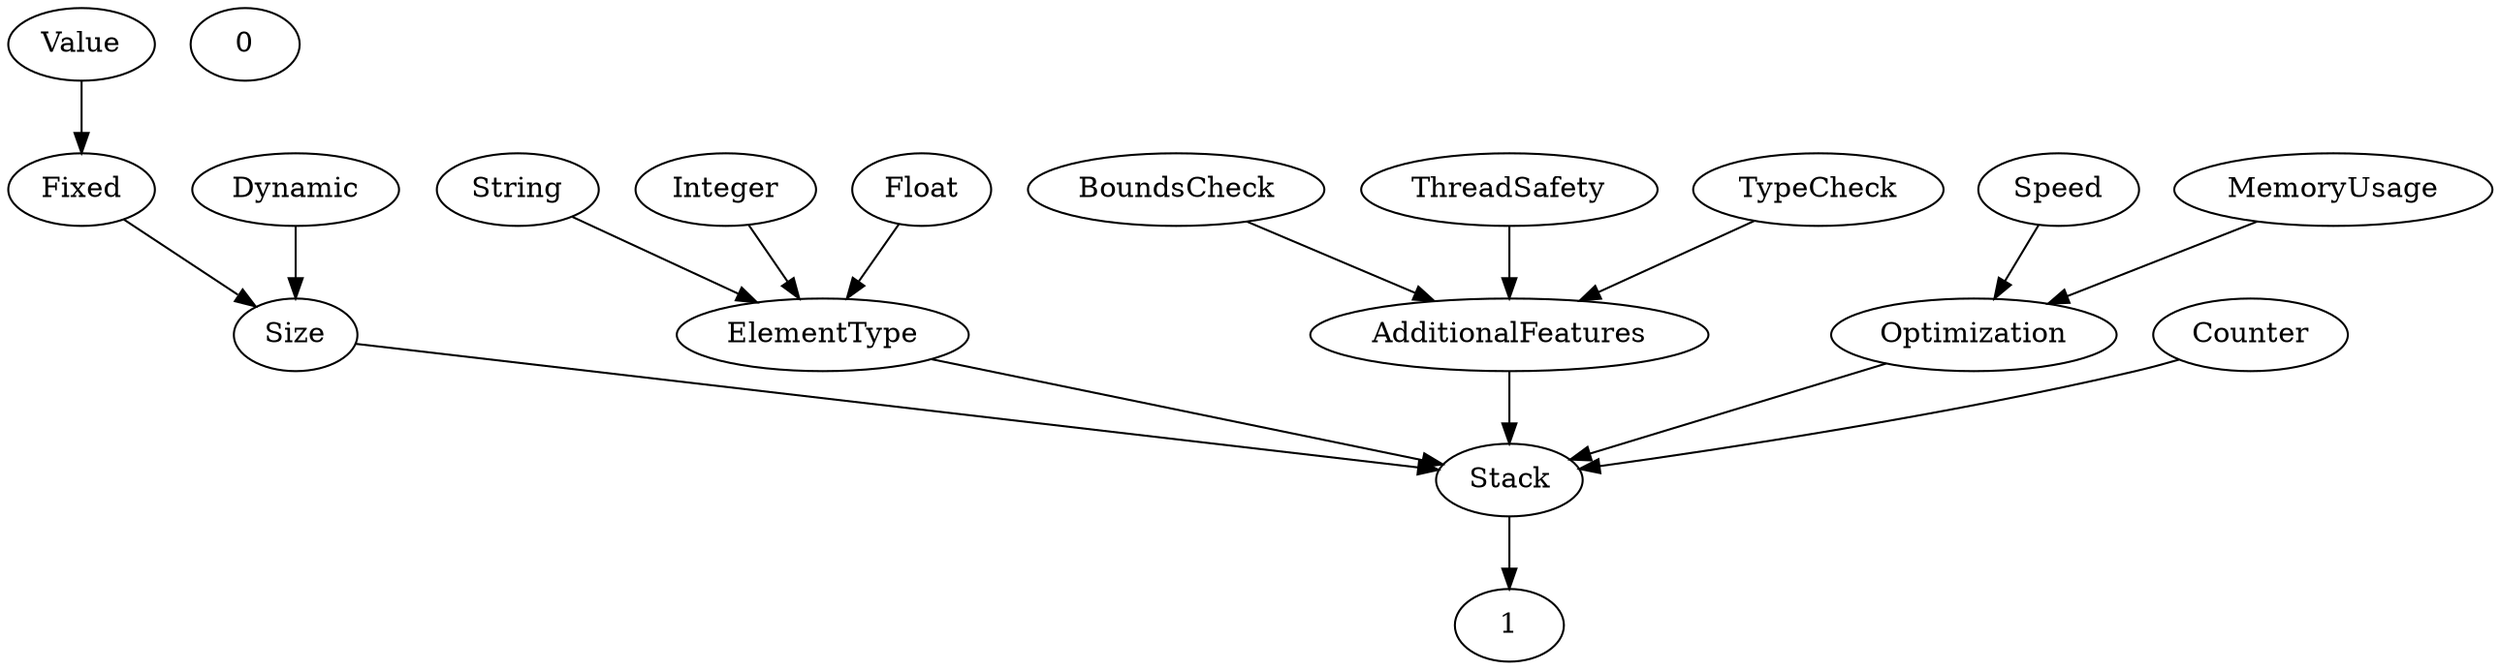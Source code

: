 digraph G {
  BoundsCheck;
  Fixed;
  ThreadSafety;
  Dynamic;
  Stack;
  Size;
  ElementType;
  Speed;
  String;
  Optimization;
  MemoryUsage;
  TypeCheck;
  Integer;
  Float;
  Value;
  Counter;
  0;
  AdditionalFeatures;
  1;
  Dynamic -> Size;
  Speed -> Optimization;
  ElementType -> Stack;
  TypeCheck -> AdditionalFeatures;
  Value -> Fixed;
  AdditionalFeatures -> Stack;
  Stack -> 1;
  Fixed -> Size;
  String -> ElementType;
  Float -> ElementType;
  MemoryUsage -> Optimization;
  Integer -> ElementType;
  Optimization -> Stack;
  ThreadSafety -> AdditionalFeatures;
  Size -> Stack;
  Counter -> Stack;
  BoundsCheck -> AdditionalFeatures;
}
